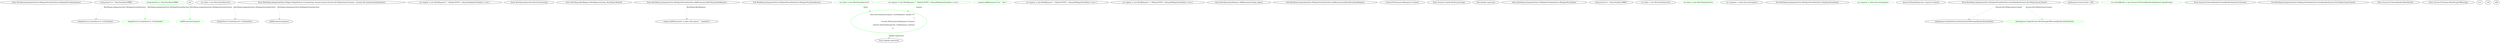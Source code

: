 digraph  {
n0 [cluster="RestSharp.IntegrationTests.MultipartFormDataTests.MultipartFormDataAsync()", label="Entry RestSharp.IntegrationTests.MultipartFormDataTests.MultipartFormDataAsync()", span="10-10"];
n1 [cluster="RestSharp.IntegrationTests.MultipartFormDataTests.MultipartFormDataAsync()", label="string baseUrl = ''http://localhost:8888/''", span="12-12"];
d1 [cluster="RestSharp.IntegrationTests.MultipartFormDataTests.MultipartFormDataAsync()", color=green, community=0, label="string baseUrl = ''http://localhost:8888/''", prediction=0, span="12-12"];
n2 [cluster="RestSharp.IntegrationTests.MultipartFormDataTests.MultipartFormDataAsync()", label="SimpleServer.Create(baseUrl, EchoHandler)", span="14-14"];
n3 [cluster="RestSharp.IntegrationTests.MultipartFormDataTests.MultipartFormDataAsync()", label="var client = new RestClient(baseUrl)", span="16-16"];
n8 [cluster="RestSharp.IntegrationTests.Helpers.SimpleServer.Create(string, System.Action<System.Net.HttpListenerContext>, System.Net.AuthenticationSchemes)", label="Entry RestSharp.IntegrationTests.Helpers.SimpleServer.Create(string, System.Action<System.Net.HttpListenerContext>, System.Net.AuthenticationSchemes)", span="12-12"];
n4 [cluster="RestSharp.IntegrationTests.MultipartFormDataTests.MultipartFormDataAsync()", label="var request = new RestRequest(''/'', Method.POST) { AlwaysMultipartFormData = true }", span="17-17"];
n9 [cluster="RestSharp.RestClient.RestClient(string)", label="Entry RestSharp.RestClient.RestClient(string)", span="150-150"];
n10 [cluster="RestSharp.RestRequest.RestRequest(string, RestSharp.Method)", label="Entry RestSharp.RestRequest.RestRequest(string, RestSharp.Method)", span="93-93"];
n11 [cluster="RestSharp.IntegrationTests.MultipartFormDataTests.AddParameters(RestSharp.RestRequest)", label="Entry RestSharp.IntegrationTests.MultipartFormDataTests.AddParameters(RestSharp.RestRequest)", span="50-50"];
n7 [cluster="RestSharp.IntegrationTests.MultipartFormDataTests.MultipartFormDataAsync()", label="Exit RestSharp.IntegrationTests.MultipartFormDataTests.MultipartFormDataAsync()", span="10-10"];
n13 [cluster="lambda expression", label="Entry lambda expression", span="21-25"];
d2 [cluster="RestSharp.IntegrationTests.MultipartFormDataTests.MultipartFormDataAsync()", color=green, community=0, label="SimpleServer.Create(baseUrl, EchoHandler)", prediction=1, span="14-14"];
d3 [cluster="RestSharp.IntegrationTests.MultipartFormDataTests.MultipartFormDataAsync()", color=green, community=0, label="var client = new RestClient(baseUrl)", prediction=2, span="16-16"];
d4 [cluster="RestSharp.IntegrationTests.MultipartFormDataTests.MultipartFormDataAsync()", color=green, community=0, label="var request = new RestRequest(''/'', Method.POST) { AlwaysMultipartFormData = true }", prediction=2, span="17-17"];
d6 [cluster="RestSharp.IntegrationTests.MultipartFormDataTests.MultipartFormDataAsync()", color=green, community=0, label="client.ExecuteAsync(request, (restResponse, handle) =>\r\n                {\r\n                    Console.WriteLine(restResponse.Content);\r\n                    \\nAssert.AreEqual(Expected, restResponse.Content);\r\n                })", prediction=2, span="21-25"];
d5 [cluster="RestSharp.IntegrationTests.MultipartFormDataTests.MultipartFormDataAsync()", color=green, community=0, label="AddParameters(request)", prediction=1, span="19-19"];
d29 [cluster="RestSharp.IntegrationTests.MultipartFormDataTests.AddParameters(RestSharp.RestRequest)", color=green, community=0, label="request.AddParameter(''foo'', ''bar'')", prediction=6, span="52-52"];
d30 [cluster="RestSharp.IntegrationTests.MultipartFormDataTests.AddParameters(RestSharp.RestRequest)", label="request.AddParameter(''a name with spaces'', ''somedata'')", span="53-53"];
n23 [cluster="RestSharp.IntegrationTests.MultipartFormDataTests.MultipartFormData()", label="var request = new RestRequest(''/'', Method.POST) { AlwaysMultipartFormData = true }", span="38-38"];
d23 [cluster="RestSharp.IntegrationTests.MultipartFormDataTests.MultipartFormData()", label="var request = new RestRequest(''/'', Method.POST) { AlwaysMultipartFormData = true }", span="38-38"];
n32 [cluster="RestSharp.RestRequest.AddParameter(string, object)", label="Entry RestSharp.RestRequest.AddParameter(string, object)", span="373-373"];
n31 [cluster="RestSharp.IntegrationTests.MultipartFormDataTests.AddParameters(RestSharp.RestRequest)", label="Exit RestSharp.IntegrationTests.MultipartFormDataTests.AddParameters(RestSharp.RestRequest)", span="50-50"];
n14 [cluster="lambda expression", label="Console.WriteLine(restResponse.Content)", span="23-23"];
n17 [cluster="System.Console.WriteLine(string)", label="Entry System.Console.WriteLine(string)", span="0-0"];
n16 [cluster="lambda expression", label="Exit lambda expression", span="21-25"];
n19 [cluster="RestSharp.IntegrationTests.MultipartFormDataTests.MultipartFormData()", label="Entry RestSharp.IntegrationTests.MultipartFormDataTests.MultipartFormData()", span="30-30"];
n20 [cluster="RestSharp.IntegrationTests.MultipartFormDataTests.MultipartFormData()", label="string baseUrl = ''http://localhost:8888/''", span="33-33"];
n21 [cluster="RestSharp.IntegrationTests.MultipartFormDataTests.MultipartFormData()", label="SimpleServer.Create(baseUrl, EchoHandler)", span="35-35"];
n22 [cluster="RestSharp.IntegrationTests.MultipartFormDataTests.MultipartFormData()", label="var client = new RestClient(baseUrl)", span="37-37"];
d22 [cluster="RestSharp.IntegrationTests.MultipartFormDataTests.MultipartFormData()", color=green, community=0, label="var client = new RestClient(baseUrl)", prediction=7, span="37-37"];
n25 [cluster="RestSharp.IntegrationTests.MultipartFormDataTests.MultipartFormData()", label="var response = client.Execute(request)", span="42-42"];
n27 [cluster="RestSharp.IntegrationTests.MultipartFormDataTests.MultipartFormData()", label="Exit RestSharp.IntegrationTests.MultipartFormDataTests.MultipartFormData()", span="30-30"];
d25 [cluster="RestSharp.IntegrationTests.MultipartFormDataTests.MultipartFormData()", color=green, community=0, label="var response = client.Execute(request)", prediction=8, span="42-42"];
d24 [cluster="RestSharp.IntegrationTests.MultipartFormDataTests.MultipartFormData()", label="AddParameters(request)", span="40-40"];
d26 [cluster="RestSharp.IntegrationTests.MultipartFormDataTests.MultipartFormData()", label="Assert.AreEqual(Expected, response.Content)", span="46-46"];
n33 [cluster="RestSharp.IntegrationTests.MultipartFormDataTests.EchoHandler(System.Net.HttpListenerContext)", label="Entry RestSharp.IntegrationTests.MultipartFormDataTests.EchoHandler(System.Net.HttpListenerContext)", span="65-65"];
n34 [cluster="RestSharp.IntegrationTests.MultipartFormDataTests.EchoHandler(System.Net.HttpListenerContext)", label="obj.Response.StatusCode = 200", span="67-67"];
n36 [cluster="RestSharp.IntegrationTests.MultipartFormDataTests.EchoHandler(System.Net.HttpListenerContext)", label="obj.Response.OutputStream.WriteStringUtf8(streamReader.ReadToEnd())", span="71-71"];
d35 [cluster="RestSharp.IntegrationTests.MultipartFormDataTests.EchoHandler(System.Net.HttpListenerContext)", color=green, community=0, label="var streamReader = new System.IO.StreamReader(obj.Request.InputStream)", prediction=9, span="69-69"];
d36 [cluster="RestSharp.IntegrationTests.MultipartFormDataTests.EchoHandler(System.Net.HttpListenerContext)", color=green, community=0, label="obj.Response.OutputStream.WriteStringUtf8(streamReader.ReadToEnd())", prediction=10, span="71-71"];
n38 [cluster="System.IO.StreamReader.StreamReader(System.IO.Stream)", label="Entry System.IO.StreamReader.StreamReader(System.IO.Stream)", span="0-0"];
n37 [cluster="RestSharp.IntegrationTests.MultipartFormDataTests.EchoHandler(System.Net.HttpListenerContext)", label="Exit RestSharp.IntegrationTests.MultipartFormDataTests.EchoHandler(System.Net.HttpListenerContext)", span="65-65"];
n39 [cluster="System.IO.StreamReader.ReadToEnd()", label="Entry System.IO.StreamReader.ReadToEnd()", span="0-0"];
n40 [cluster="System.IO.Stream.WriteStringUtf8(string)", label="Entry System.IO.Stream.WriteStringUtf8(string)", span="7-7"];
n12;
n18;
n28;
n41;
n11 -> d30  [color=darkseagreen4, key=1, label="RestSharp.RestRequest", style=dashed];
d3 -> d6  [color=green, key=1, label=client, style=dashed];
d4 -> d6  [color=green, key=1, label=request, style=dashed];
d6 -> n13  [color=green, key=1, label="lambda expression", style=dashed];
n33 -> n36  [color=darkseagreen4, key=1, label="System.Net.HttpListenerContext", style=dashed];
n33 -> d36  [color=green, key=1, label="System.Net.HttpListenerContext", style=dashed];
n41 -> n2  [color=darkseagreen4, key=1, label="RestSharp.IntegrationTests.MultipartFormDataTests", style=dashed];
n41 -> d2  [color=green, key=1, label="RestSharp.IntegrationTests.MultipartFormDataTests", style=dashed];
n41 -> d5  [color=green, key=1, label="RestSharp.IntegrationTests.MultipartFormDataTests", style=dashed];
n41 -> n21  [color=darkseagreen4, key=1, label="RestSharp.IntegrationTests.MultipartFormDataTests", style=dashed];
n41 -> d24  [color=darkseagreen4, key=1, label="RestSharp.IntegrationTests.MultipartFormDataTests", style=dashed];
}
